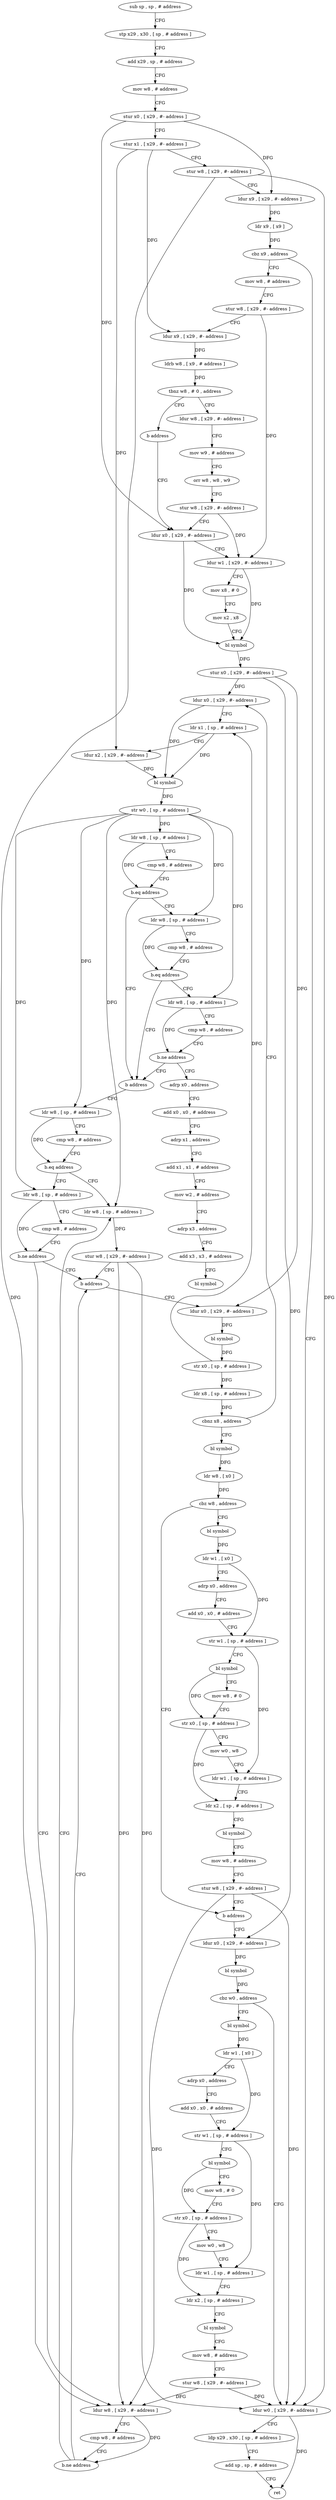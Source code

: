 digraph "func" {
"4209032" [label = "sub sp , sp , # address" ]
"4209036" [label = "stp x29 , x30 , [ sp , # address ]" ]
"4209040" [label = "add x29 , sp , # address" ]
"4209044" [label = "mov w8 , # address" ]
"4209048" [label = "stur x0 , [ x29 , #- address ]" ]
"4209052" [label = "stur x1 , [ x29 , #- address ]" ]
"4209056" [label = "stur w8 , [ x29 , #- address ]" ]
"4209060" [label = "ldur x9 , [ x29 , #- address ]" ]
"4209064" [label = "ldr x9 , [ x9 ]" ]
"4209068" [label = "cbz x9 , address" ]
"4209436" [label = "ldur w0 , [ x29 , #- address ]" ]
"4209072" [label = "mov w8 , # address" ]
"4209440" [label = "ldp x29 , x30 , [ sp , # address ]" ]
"4209444" [label = "add sp , sp , # address" ]
"4209448" [label = "ret" ]
"4209076" [label = "stur w8 , [ x29 , #- address ]" ]
"4209080" [label = "ldur x9 , [ x29 , #- address ]" ]
"4209084" [label = "ldrb w8 , [ x9 , # address ]" ]
"4209088" [label = "tbnz w8 , # 0 , address" ]
"4209096" [label = "ldur w8 , [ x29 , #- address ]" ]
"4209092" [label = "b address" ]
"4209100" [label = "mov w9 , # address" ]
"4209104" [label = "orr w8 , w8 , w9" ]
"4209108" [label = "stur w8 , [ x29 , #- address ]" ]
"4209112" [label = "ldur x0 , [ x29 , #- address ]" ]
"4209228" [label = "ldur x0 , [ x29 , #- address ]" ]
"4209232" [label = "ldr x1 , [ sp , # address ]" ]
"4209236" [label = "ldur x2 , [ x29 , #- address ]" ]
"4209240" [label = "bl symbol" ]
"4209244" [label = "str w0 , [ sp , # address ]" ]
"4209248" [label = "ldr w8 , [ sp , # address ]" ]
"4209252" [label = "cmp w8 , # address" ]
"4209256" [label = "b.eq address" ]
"4209284" [label = "b address" ]
"4209260" [label = "ldr w8 , [ sp , # address ]" ]
"4209156" [label = "bl symbol" ]
"4209160" [label = "ldr w8 , [ x0 ]" ]
"4209164" [label = "cbz w8 , address" ]
"4209224" [label = "b address" ]
"4209168" [label = "bl symbol" ]
"4209116" [label = "ldur w1 , [ x29 , #- address ]" ]
"4209120" [label = "mov x8 , # 0" ]
"4209124" [label = "mov x2 , x8" ]
"4209128" [label = "bl symbol" ]
"4209132" [label = "stur x0 , [ x29 , #- address ]" ]
"4209136" [label = "ldur x0 , [ x29 , #- address ]" ]
"4209320" [label = "ldr w8 , [ sp , # address ]" ]
"4209264" [label = "cmp w8 , # address" ]
"4209268" [label = "b.eq address" ]
"4209272" [label = "ldr w8 , [ sp , # address ]" ]
"4209368" [label = "ldur x0 , [ x29 , #- address ]" ]
"4209172" [label = "ldr w1 , [ x0 ]" ]
"4209176" [label = "adrp x0 , address" ]
"4209180" [label = "add x0 , x0 , # address" ]
"4209184" [label = "str w1 , [ sp , # address ]" ]
"4209188" [label = "bl symbol" ]
"4209192" [label = "mov w8 , # 0" ]
"4209196" [label = "str x0 , [ sp , # address ]" ]
"4209200" [label = "mov w0 , w8" ]
"4209204" [label = "ldr w1 , [ sp , # address ]" ]
"4209208" [label = "ldr x2 , [ sp , # address ]" ]
"4209212" [label = "bl symbol" ]
"4209216" [label = "mov w8 , # address" ]
"4209220" [label = "stur w8 , [ x29 , #- address ]" ]
"4209324" [label = "cmp w8 , # address" ]
"4209328" [label = "b.eq address" ]
"4209356" [label = "ldr w8 , [ sp , # address ]" ]
"4209332" [label = "ldr w8 , [ sp , # address ]" ]
"4209276" [label = "cmp w8 , # address" ]
"4209280" [label = "b.ne address" ]
"4209288" [label = "adrp x0 , address" ]
"4209372" [label = "bl symbol" ]
"4209376" [label = "cbz w0 , address" ]
"4209380" [label = "bl symbol" ]
"4209360" [label = "stur w8 , [ x29 , #- address ]" ]
"4209364" [label = "b address" ]
"4209336" [label = "cmp w8 , # address" ]
"4209340" [label = "b.ne address" ]
"4209344" [label = "ldur w8 , [ x29 , #- address ]" ]
"4209292" [label = "add x0 , x0 , # address" ]
"4209296" [label = "adrp x1 , address" ]
"4209300" [label = "add x1 , x1 , # address" ]
"4209304" [label = "mov w2 , # address" ]
"4209308" [label = "adrp x3 , address" ]
"4209312" [label = "add x3 , x3 , # address" ]
"4209316" [label = "bl symbol" ]
"4209384" [label = "ldr w1 , [ x0 ]" ]
"4209388" [label = "adrp x0 , address" ]
"4209392" [label = "add x0 , x0 , # address" ]
"4209396" [label = "str w1 , [ sp , # address ]" ]
"4209400" [label = "bl symbol" ]
"4209404" [label = "mov w8 , # 0" ]
"4209408" [label = "str x0 , [ sp , # address ]" ]
"4209412" [label = "mov w0 , w8" ]
"4209416" [label = "ldr w1 , [ sp , # address ]" ]
"4209420" [label = "ldr x2 , [ sp , # address ]" ]
"4209424" [label = "bl symbol" ]
"4209428" [label = "mov w8 , # address" ]
"4209432" [label = "stur w8 , [ x29 , #- address ]" ]
"4209140" [label = "bl symbol" ]
"4209144" [label = "str x0 , [ sp , # address ]" ]
"4209148" [label = "ldr x8 , [ sp , # address ]" ]
"4209152" [label = "cbnz x8 , address" ]
"4209348" [label = "cmp w8 , # address" ]
"4209352" [label = "b.ne address" ]
"4209032" -> "4209036" [ label = "CFG" ]
"4209036" -> "4209040" [ label = "CFG" ]
"4209040" -> "4209044" [ label = "CFG" ]
"4209044" -> "4209048" [ label = "CFG" ]
"4209048" -> "4209052" [ label = "CFG" ]
"4209048" -> "4209060" [ label = "DFG" ]
"4209048" -> "4209112" [ label = "DFG" ]
"4209052" -> "4209056" [ label = "CFG" ]
"4209052" -> "4209080" [ label = "DFG" ]
"4209052" -> "4209236" [ label = "DFG" ]
"4209056" -> "4209060" [ label = "CFG" ]
"4209056" -> "4209436" [ label = "DFG" ]
"4209056" -> "4209344" [ label = "DFG" ]
"4209060" -> "4209064" [ label = "DFG" ]
"4209064" -> "4209068" [ label = "DFG" ]
"4209068" -> "4209436" [ label = "CFG" ]
"4209068" -> "4209072" [ label = "CFG" ]
"4209436" -> "4209440" [ label = "CFG" ]
"4209436" -> "4209448" [ label = "DFG" ]
"4209072" -> "4209076" [ label = "CFG" ]
"4209440" -> "4209444" [ label = "CFG" ]
"4209444" -> "4209448" [ label = "CFG" ]
"4209076" -> "4209080" [ label = "CFG" ]
"4209076" -> "4209116" [ label = "DFG" ]
"4209080" -> "4209084" [ label = "DFG" ]
"4209084" -> "4209088" [ label = "DFG" ]
"4209088" -> "4209096" [ label = "CFG" ]
"4209088" -> "4209092" [ label = "CFG" ]
"4209096" -> "4209100" [ label = "CFG" ]
"4209092" -> "4209112" [ label = "CFG" ]
"4209100" -> "4209104" [ label = "CFG" ]
"4209104" -> "4209108" [ label = "CFG" ]
"4209108" -> "4209112" [ label = "CFG" ]
"4209108" -> "4209116" [ label = "DFG" ]
"4209112" -> "4209116" [ label = "CFG" ]
"4209112" -> "4209128" [ label = "DFG" ]
"4209228" -> "4209232" [ label = "CFG" ]
"4209228" -> "4209240" [ label = "DFG" ]
"4209232" -> "4209236" [ label = "CFG" ]
"4209232" -> "4209240" [ label = "DFG" ]
"4209236" -> "4209240" [ label = "DFG" ]
"4209240" -> "4209244" [ label = "DFG" ]
"4209244" -> "4209248" [ label = "DFG" ]
"4209244" -> "4209260" [ label = "DFG" ]
"4209244" -> "4209320" [ label = "DFG" ]
"4209244" -> "4209272" [ label = "DFG" ]
"4209244" -> "4209356" [ label = "DFG" ]
"4209244" -> "4209332" [ label = "DFG" ]
"4209248" -> "4209252" [ label = "CFG" ]
"4209248" -> "4209256" [ label = "DFG" ]
"4209252" -> "4209256" [ label = "CFG" ]
"4209256" -> "4209284" [ label = "CFG" ]
"4209256" -> "4209260" [ label = "CFG" ]
"4209284" -> "4209320" [ label = "CFG" ]
"4209260" -> "4209264" [ label = "CFG" ]
"4209260" -> "4209268" [ label = "DFG" ]
"4209156" -> "4209160" [ label = "DFG" ]
"4209160" -> "4209164" [ label = "DFG" ]
"4209164" -> "4209224" [ label = "CFG" ]
"4209164" -> "4209168" [ label = "CFG" ]
"4209224" -> "4209368" [ label = "CFG" ]
"4209168" -> "4209172" [ label = "DFG" ]
"4209116" -> "4209120" [ label = "CFG" ]
"4209116" -> "4209128" [ label = "DFG" ]
"4209120" -> "4209124" [ label = "CFG" ]
"4209124" -> "4209128" [ label = "CFG" ]
"4209128" -> "4209132" [ label = "DFG" ]
"4209132" -> "4209136" [ label = "DFG" ]
"4209132" -> "4209228" [ label = "DFG" ]
"4209132" -> "4209368" [ label = "DFG" ]
"4209136" -> "4209140" [ label = "DFG" ]
"4209320" -> "4209324" [ label = "CFG" ]
"4209320" -> "4209328" [ label = "DFG" ]
"4209264" -> "4209268" [ label = "CFG" ]
"4209268" -> "4209284" [ label = "CFG" ]
"4209268" -> "4209272" [ label = "CFG" ]
"4209272" -> "4209276" [ label = "CFG" ]
"4209272" -> "4209280" [ label = "DFG" ]
"4209368" -> "4209372" [ label = "DFG" ]
"4209172" -> "4209176" [ label = "CFG" ]
"4209172" -> "4209184" [ label = "DFG" ]
"4209176" -> "4209180" [ label = "CFG" ]
"4209180" -> "4209184" [ label = "CFG" ]
"4209184" -> "4209188" [ label = "CFG" ]
"4209184" -> "4209204" [ label = "DFG" ]
"4209188" -> "4209192" [ label = "CFG" ]
"4209188" -> "4209196" [ label = "DFG" ]
"4209192" -> "4209196" [ label = "CFG" ]
"4209196" -> "4209200" [ label = "CFG" ]
"4209196" -> "4209208" [ label = "DFG" ]
"4209200" -> "4209204" [ label = "CFG" ]
"4209204" -> "4209208" [ label = "CFG" ]
"4209208" -> "4209212" [ label = "CFG" ]
"4209212" -> "4209216" [ label = "CFG" ]
"4209216" -> "4209220" [ label = "CFG" ]
"4209220" -> "4209224" [ label = "CFG" ]
"4209220" -> "4209436" [ label = "DFG" ]
"4209220" -> "4209344" [ label = "DFG" ]
"4209324" -> "4209328" [ label = "CFG" ]
"4209328" -> "4209356" [ label = "CFG" ]
"4209328" -> "4209332" [ label = "CFG" ]
"4209356" -> "4209360" [ label = "DFG" ]
"4209332" -> "4209336" [ label = "CFG" ]
"4209332" -> "4209340" [ label = "DFG" ]
"4209276" -> "4209280" [ label = "CFG" ]
"4209280" -> "4209288" [ label = "CFG" ]
"4209280" -> "4209284" [ label = "CFG" ]
"4209288" -> "4209292" [ label = "CFG" ]
"4209372" -> "4209376" [ label = "DFG" ]
"4209376" -> "4209436" [ label = "CFG" ]
"4209376" -> "4209380" [ label = "CFG" ]
"4209380" -> "4209384" [ label = "DFG" ]
"4209360" -> "4209364" [ label = "CFG" ]
"4209360" -> "4209436" [ label = "DFG" ]
"4209360" -> "4209344" [ label = "DFG" ]
"4209364" -> "4209136" [ label = "CFG" ]
"4209336" -> "4209340" [ label = "CFG" ]
"4209340" -> "4209364" [ label = "CFG" ]
"4209340" -> "4209344" [ label = "CFG" ]
"4209344" -> "4209348" [ label = "CFG" ]
"4209344" -> "4209352" [ label = "DFG" ]
"4209292" -> "4209296" [ label = "CFG" ]
"4209296" -> "4209300" [ label = "CFG" ]
"4209300" -> "4209304" [ label = "CFG" ]
"4209304" -> "4209308" [ label = "CFG" ]
"4209308" -> "4209312" [ label = "CFG" ]
"4209312" -> "4209316" [ label = "CFG" ]
"4209384" -> "4209388" [ label = "CFG" ]
"4209384" -> "4209396" [ label = "DFG" ]
"4209388" -> "4209392" [ label = "CFG" ]
"4209392" -> "4209396" [ label = "CFG" ]
"4209396" -> "4209400" [ label = "CFG" ]
"4209396" -> "4209416" [ label = "DFG" ]
"4209400" -> "4209404" [ label = "CFG" ]
"4209400" -> "4209408" [ label = "DFG" ]
"4209404" -> "4209408" [ label = "CFG" ]
"4209408" -> "4209412" [ label = "CFG" ]
"4209408" -> "4209420" [ label = "DFG" ]
"4209412" -> "4209416" [ label = "CFG" ]
"4209416" -> "4209420" [ label = "CFG" ]
"4209420" -> "4209424" [ label = "CFG" ]
"4209424" -> "4209428" [ label = "CFG" ]
"4209428" -> "4209432" [ label = "CFG" ]
"4209432" -> "4209436" [ label = "DFG" ]
"4209432" -> "4209344" [ label = "DFG" ]
"4209140" -> "4209144" [ label = "DFG" ]
"4209144" -> "4209148" [ label = "DFG" ]
"4209144" -> "4209232" [ label = "DFG" ]
"4209148" -> "4209152" [ label = "DFG" ]
"4209152" -> "4209228" [ label = "CFG" ]
"4209152" -> "4209156" [ label = "CFG" ]
"4209348" -> "4209352" [ label = "CFG" ]
"4209352" -> "4209364" [ label = "CFG" ]
"4209352" -> "4209356" [ label = "CFG" ]
}
